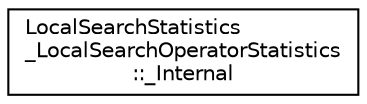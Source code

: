 digraph "Graphical Class Hierarchy"
{
 // LATEX_PDF_SIZE
  edge [fontname="Helvetica",fontsize="10",labelfontname="Helvetica",labelfontsize="10"];
  node [fontname="Helvetica",fontsize="10",shape=record];
  rankdir="LR";
  Node0 [label="LocalSearchStatistics\l_LocalSearchOperatorStatistics\l::_Internal",height=0.2,width=0.4,color="black", fillcolor="white", style="filled",URL="$classoperations__research_1_1_local_search_statistics___local_search_operator_statistics_1_1___internal.html",tooltip=" "];
}
